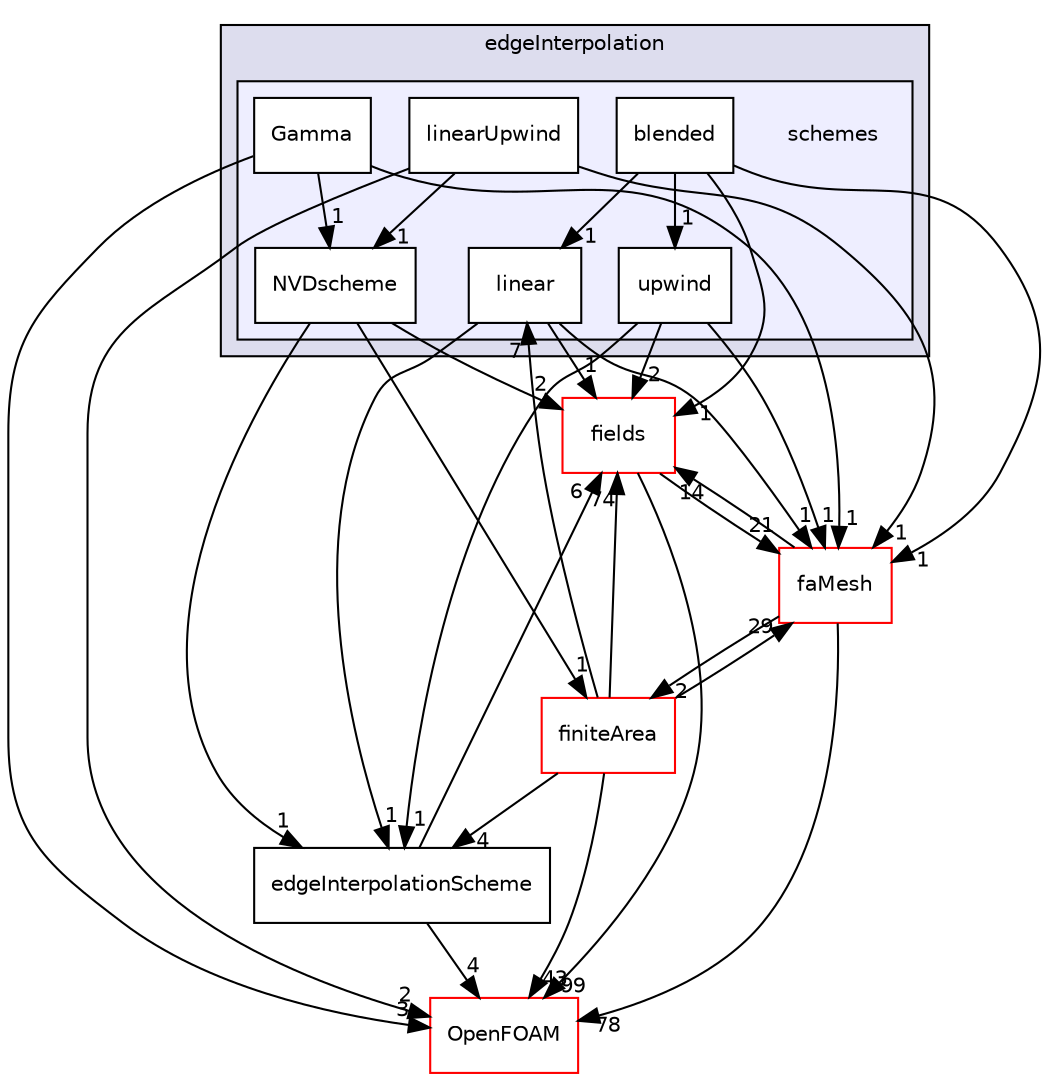 digraph "src/finiteArea/interpolation/edgeInterpolation/schemes" {
  bgcolor=transparent;
  compound=true
  node [ fontsize="10", fontname="Helvetica"];
  edge [ labelfontsize="10", labelfontname="Helvetica"];
  subgraph clusterdir_d09a07b3e048025a638370dc255ceab7 {
    graph [ bgcolor="#ddddee", pencolor="black", label="edgeInterpolation" fontname="Helvetica", fontsize="10", URL="dir_d09a07b3e048025a638370dc255ceab7.html"]
  subgraph clusterdir_c2cbdda9edd3452610b843dc2610651b {
    graph [ bgcolor="#eeeeff", pencolor="black", label="" URL="dir_c2cbdda9edd3452610b843dc2610651b.html"];
    dir_c2cbdda9edd3452610b843dc2610651b [shape=plaintext label="schemes"];
    dir_f7bbe01d67eadae41242a18f3c446161 [shape=box label="blended" color="black" fillcolor="white" style="filled" URL="dir_f7bbe01d67eadae41242a18f3c446161.html"];
    dir_ebb6de3800b102c8cf5b01666becac7b [shape=box label="Gamma" color="black" fillcolor="white" style="filled" URL="dir_ebb6de3800b102c8cf5b01666becac7b.html"];
    dir_ed914dcf03a7d3b6ce2767a9033a5e43 [shape=box label="linear" color="black" fillcolor="white" style="filled" URL="dir_ed914dcf03a7d3b6ce2767a9033a5e43.html"];
    dir_be2d121516799c1f44d61354c48f1160 [shape=box label="linearUpwind" color="black" fillcolor="white" style="filled" URL="dir_be2d121516799c1f44d61354c48f1160.html"];
    dir_8c6171b8f9e53ff742e33887cc932cb8 [shape=box label="NVDscheme" color="black" fillcolor="white" style="filled" URL="dir_8c6171b8f9e53ff742e33887cc932cb8.html"];
    dir_864bbbe4cb885078470f3cfa08d3fe24 [shape=box label="upwind" color="black" fillcolor="white" style="filled" URL="dir_864bbbe4cb885078470f3cfa08d3fe24.html"];
  }
  }
  dir_82c77a639fb8894523e0866635d617d1 [shape=box label="fields" color="red" URL="dir_82c77a639fb8894523e0866635d617d1.html"];
  dir_b48fbfbe364b5d9546b561f47f4221eb [shape=box label="finiteArea" color="red" URL="dir_b48fbfbe364b5d9546b561f47f4221eb.html"];
  dir_7bec7d072ce89f16ba384f78af226990 [shape=box label="edgeInterpolationScheme" URL="dir_7bec7d072ce89f16ba384f78af226990.html"];
  dir_c5473ff19b20e6ec4dfe5c310b3778a8 [shape=box label="OpenFOAM" color="red" URL="dir_c5473ff19b20e6ec4dfe5c310b3778a8.html"];
  dir_f14612db68a06d13a87d37d60dc895d5 [shape=box label="faMesh" color="red" URL="dir_f14612db68a06d13a87d37d60dc895d5.html"];
  dir_8c6171b8f9e53ff742e33887cc932cb8->dir_82c77a639fb8894523e0866635d617d1 [headlabel="2", labeldistance=1.5 headhref="dir_000823_000734.html"];
  dir_8c6171b8f9e53ff742e33887cc932cb8->dir_b48fbfbe364b5d9546b561f47f4221eb [headlabel="1", labeldistance=1.5 headhref="dir_000823_000772.html"];
  dir_8c6171b8f9e53ff742e33887cc932cb8->dir_7bec7d072ce89f16ba384f78af226990 [headlabel="1", labeldistance=1.5 headhref="dir_000823_000810.html"];
  dir_82c77a639fb8894523e0866635d617d1->dir_c5473ff19b20e6ec4dfe5c310b3778a8 [headlabel="99", labeldistance=1.5 headhref="dir_000734_002151.html"];
  dir_82c77a639fb8894523e0866635d617d1->dir_f14612db68a06d13a87d37d60dc895d5 [headlabel="21", labeldistance=1.5 headhref="dir_000734_000719.html"];
  dir_ed914dcf03a7d3b6ce2767a9033a5e43->dir_82c77a639fb8894523e0866635d617d1 [headlabel="1", labeldistance=1.5 headhref="dir_000819_000734.html"];
  dir_ed914dcf03a7d3b6ce2767a9033a5e43->dir_7bec7d072ce89f16ba384f78af226990 [headlabel="1", labeldistance=1.5 headhref="dir_000819_000810.html"];
  dir_ed914dcf03a7d3b6ce2767a9033a5e43->dir_f14612db68a06d13a87d37d60dc895d5 [headlabel="1", labeldistance=1.5 headhref="dir_000819_000719.html"];
  dir_b48fbfbe364b5d9546b561f47f4221eb->dir_82c77a639fb8894523e0866635d617d1 [headlabel="74", labeldistance=1.5 headhref="dir_000772_000734.html"];
  dir_b48fbfbe364b5d9546b561f47f4221eb->dir_ed914dcf03a7d3b6ce2767a9033a5e43 [headlabel="7", labeldistance=1.5 headhref="dir_000772_000819.html"];
  dir_b48fbfbe364b5d9546b561f47f4221eb->dir_7bec7d072ce89f16ba384f78af226990 [headlabel="4", labeldistance=1.5 headhref="dir_000772_000810.html"];
  dir_b48fbfbe364b5d9546b561f47f4221eb->dir_c5473ff19b20e6ec4dfe5c310b3778a8 [headlabel="43", labeldistance=1.5 headhref="dir_000772_002151.html"];
  dir_b48fbfbe364b5d9546b561f47f4221eb->dir_f14612db68a06d13a87d37d60dc895d5 [headlabel="29", labeldistance=1.5 headhref="dir_000772_000719.html"];
  dir_ebb6de3800b102c8cf5b01666becac7b->dir_8c6171b8f9e53ff742e33887cc932cb8 [headlabel="1", labeldistance=1.5 headhref="dir_000813_000823.html"];
  dir_ebb6de3800b102c8cf5b01666becac7b->dir_c5473ff19b20e6ec4dfe5c310b3778a8 [headlabel="3", labeldistance=1.5 headhref="dir_000813_002151.html"];
  dir_ebb6de3800b102c8cf5b01666becac7b->dir_f14612db68a06d13a87d37d60dc895d5 [headlabel="1", labeldistance=1.5 headhref="dir_000813_000719.html"];
  dir_be2d121516799c1f44d61354c48f1160->dir_8c6171b8f9e53ff742e33887cc932cb8 [headlabel="1", labeldistance=1.5 headhref="dir_000820_000823.html"];
  dir_be2d121516799c1f44d61354c48f1160->dir_c5473ff19b20e6ec4dfe5c310b3778a8 [headlabel="2", labeldistance=1.5 headhref="dir_000820_002151.html"];
  dir_be2d121516799c1f44d61354c48f1160->dir_f14612db68a06d13a87d37d60dc895d5 [headlabel="1", labeldistance=1.5 headhref="dir_000820_000719.html"];
  dir_7bec7d072ce89f16ba384f78af226990->dir_82c77a639fb8894523e0866635d617d1 [headlabel="6", labeldistance=1.5 headhref="dir_000810_000734.html"];
  dir_7bec7d072ce89f16ba384f78af226990->dir_c5473ff19b20e6ec4dfe5c310b3778a8 [headlabel="4", labeldistance=1.5 headhref="dir_000810_002151.html"];
  dir_864bbbe4cb885078470f3cfa08d3fe24->dir_82c77a639fb8894523e0866635d617d1 [headlabel="2", labeldistance=1.5 headhref="dir_000824_000734.html"];
  dir_864bbbe4cb885078470f3cfa08d3fe24->dir_7bec7d072ce89f16ba384f78af226990 [headlabel="1", labeldistance=1.5 headhref="dir_000824_000810.html"];
  dir_864bbbe4cb885078470f3cfa08d3fe24->dir_f14612db68a06d13a87d37d60dc895d5 [headlabel="1", labeldistance=1.5 headhref="dir_000824_000719.html"];
  dir_f7bbe01d67eadae41242a18f3c446161->dir_82c77a639fb8894523e0866635d617d1 [headlabel="1", labeldistance=1.5 headhref="dir_000812_000734.html"];
  dir_f7bbe01d67eadae41242a18f3c446161->dir_ed914dcf03a7d3b6ce2767a9033a5e43 [headlabel="1", labeldistance=1.5 headhref="dir_000812_000819.html"];
  dir_f7bbe01d67eadae41242a18f3c446161->dir_864bbbe4cb885078470f3cfa08d3fe24 [headlabel="1", labeldistance=1.5 headhref="dir_000812_000824.html"];
  dir_f7bbe01d67eadae41242a18f3c446161->dir_f14612db68a06d13a87d37d60dc895d5 [headlabel="1", labeldistance=1.5 headhref="dir_000812_000719.html"];
  dir_f14612db68a06d13a87d37d60dc895d5->dir_82c77a639fb8894523e0866635d617d1 [headlabel="14", labeldistance=1.5 headhref="dir_000719_000734.html"];
  dir_f14612db68a06d13a87d37d60dc895d5->dir_b48fbfbe364b5d9546b561f47f4221eb [headlabel="2", labeldistance=1.5 headhref="dir_000719_000772.html"];
  dir_f14612db68a06d13a87d37d60dc895d5->dir_c5473ff19b20e6ec4dfe5c310b3778a8 [headlabel="78", labeldistance=1.5 headhref="dir_000719_002151.html"];
}
